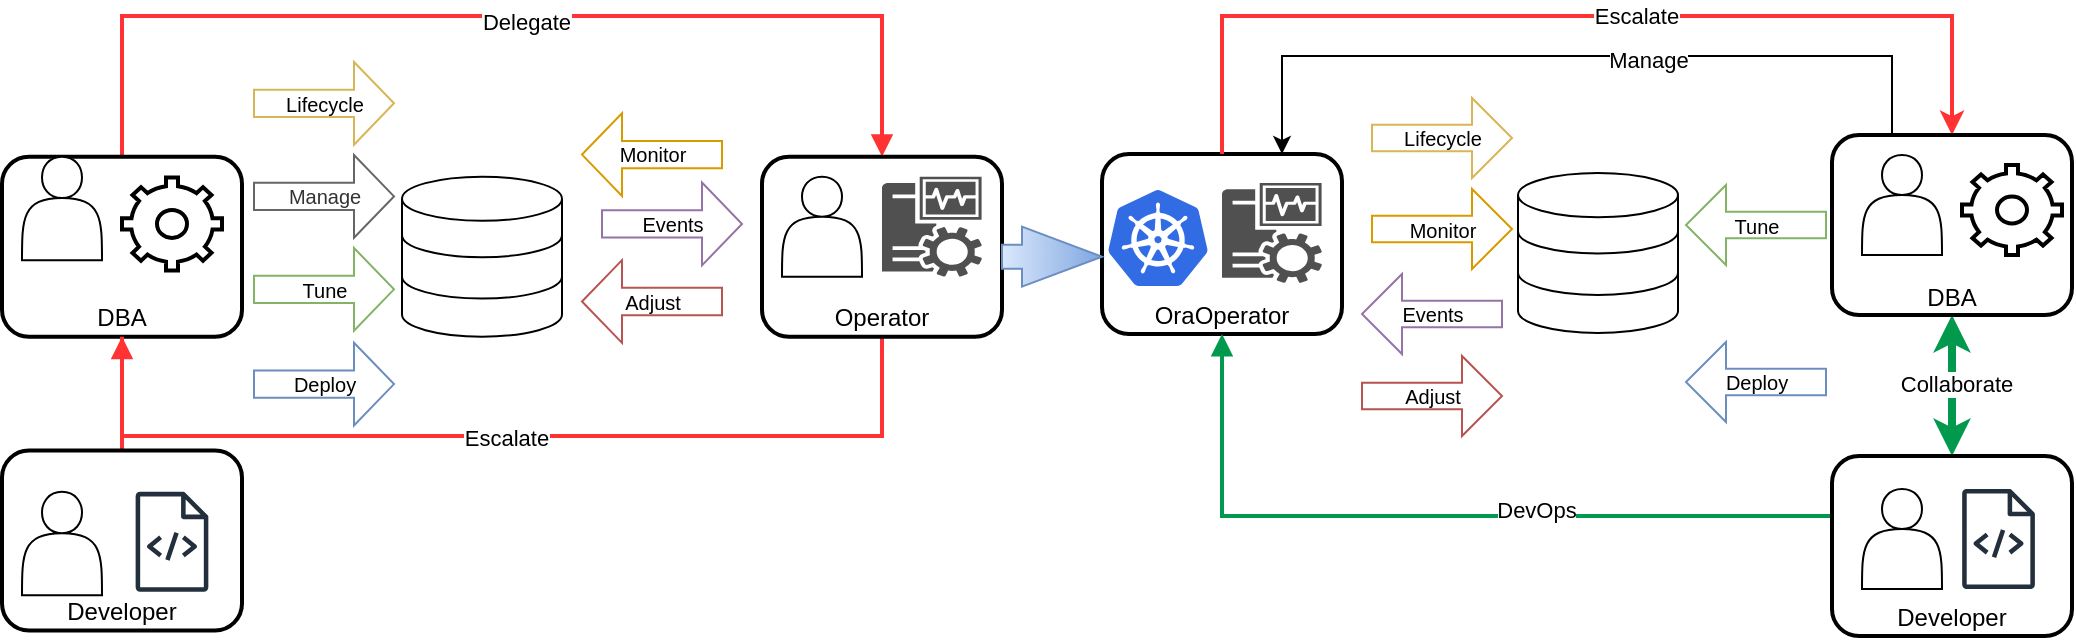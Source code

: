 <mxfile version="21.5.1" type="device">
  <diagram name="Page-1" id="QmSr-4TKQR8N7m5TjDtL">
    <mxGraphModel dx="1114" dy="854" grid="1" gridSize="10" guides="1" tooltips="1" connect="1" arrows="1" fold="1" page="1" pageScale="1" pageWidth="827" pageHeight="1169" math="0" shadow="0">
      <root>
        <mxCell id="0" />
        <mxCell id="1" value="OraOperator" style="" parent="0" />
        <mxCell id="3YXiN8gFlHAmzXTICd1u-24" value="Traditional" style="" parent="0" />
        <mxCell id="3YXiN8gFlHAmzXTICd1u-47" value="" style="group;direction=east;" vertex="1" connectable="0" parent="3YXiN8gFlHAmzXTICd1u-24">
          <mxGeometry x="10" y="320" width="1035" height="310" as="geometry" />
        </mxCell>
        <mxCell id="3YXiN8gFlHAmzXTICd1u-28" style="edgeStyle=orthogonalEdgeStyle;rounded=0;orthogonalLoop=1;jettySize=auto;html=1;exitX=0.5;exitY=0;exitDx=0;exitDy=0;entryX=0.5;entryY=0;entryDx=0;entryDy=0;fillColor=#f8cecc;strokeColor=#FF3333;strokeWidth=2;endArrow=block;endFill=1;" edge="1" parent="3YXiN8gFlHAmzXTICd1u-47" source="3YXiN8gFlHAmzXTICd1u-30" target="3YXiN8gFlHAmzXTICd1u-27">
          <mxGeometry relative="1" as="geometry">
            <Array as="points">
              <mxPoint x="420" />
              <mxPoint x="60" />
            </Array>
          </mxGeometry>
        </mxCell>
        <mxCell id="3YXiN8gFlHAmzXTICd1u-29" value="Delegate" style="edgeLabel;html=1;align=center;verticalAlign=middle;resizable=0;points=[];" vertex="1" connectable="0" parent="3YXiN8gFlHAmzXTICd1u-28">
          <mxGeometry x="0.046" y="-3" relative="1" as="geometry">
            <mxPoint as="offset" />
          </mxGeometry>
        </mxCell>
        <mxCell id="3YXiN8gFlHAmzXTICd1u-30" value="DBA" style="whiteSpace=wrap;html=1;rounded=1;strokeWidth=2;verticalAlign=bottom;direction=east;" vertex="1" parent="3YXiN8gFlHAmzXTICd1u-47">
          <mxGeometry y="70.348" width="120" height="90" as="geometry" />
        </mxCell>
        <mxCell id="3YXiN8gFlHAmzXTICd1u-25" style="edgeStyle=orthogonalEdgeStyle;rounded=0;orthogonalLoop=1;jettySize=auto;html=1;exitX=0.5;exitY=1;exitDx=0;exitDy=0;entryX=0.5;entryY=1;entryDx=0;entryDy=0;fillColor=#f8cecc;strokeColor=#FF3333;strokeWidth=2;endArrow=block;endFill=1;" edge="1" parent="3YXiN8gFlHAmzXTICd1u-47" source="3YXiN8gFlHAmzXTICd1u-27" target="3YXiN8gFlHAmzXTICd1u-30">
          <mxGeometry relative="1" as="geometry">
            <Array as="points">
              <mxPoint x="440" y="210" />
              <mxPoint x="60" y="210" />
            </Array>
          </mxGeometry>
        </mxCell>
        <mxCell id="3YXiN8gFlHAmzXTICd1u-26" value="Escalate" style="edgeLabel;html=1;align=center;verticalAlign=middle;resizable=0;points=[];" vertex="1" connectable="0" parent="3YXiN8gFlHAmzXTICd1u-25">
          <mxGeometry x="-0.009" y="1" relative="1" as="geometry">
            <mxPoint as="offset" />
          </mxGeometry>
        </mxCell>
        <mxCell id="3YXiN8gFlHAmzXTICd1u-31" value="" style="html=1;verticalLabelPosition=bottom;align=center;labelBackgroundColor=#ffffff;verticalAlign=top;strokeWidth=1;shadow=0;dashed=0;shape=mxgraph.ios7.icons.data;direction=east;" vertex="1" parent="3YXiN8gFlHAmzXTICd1u-47">
          <mxGeometry x="200" y="80.344" width="80" height="80" as="geometry" />
        </mxCell>
        <mxCell id="3YXiN8gFlHAmzXTICd1u-32" style="edgeStyle=orthogonalEdgeStyle;rounded=0;orthogonalLoop=1;jettySize=auto;html=1;exitX=0.5;exitY=0;exitDx=0;exitDy=0;entryX=0.5;entryY=1;entryDx=0;entryDy=0;strokeWidth=2;strokeColor=#FF3333;endArrow=none;endFill=0;" edge="1" parent="3YXiN8gFlHAmzXTICd1u-47" source="3YXiN8gFlHAmzXTICd1u-33" target="3YXiN8gFlHAmzXTICd1u-30">
          <mxGeometry relative="1" as="geometry">
            <mxPoint x="429.04" y="165.517" as="sourcePoint" />
            <mxPoint x="429.04" y="115.862" as="targetPoint" />
          </mxGeometry>
        </mxCell>
        <mxCell id="3YXiN8gFlHAmzXTICd1u-33" value="Developer" style="whiteSpace=wrap;html=1;rounded=1;strokeWidth=2;verticalAlign=bottom;direction=east;" vertex="1" parent="3YXiN8gFlHAmzXTICd1u-47">
          <mxGeometry y="217.241" width="120" height="90" as="geometry" />
        </mxCell>
        <mxCell id="3YXiN8gFlHAmzXTICd1u-34" value="" style="shape=actor;whiteSpace=wrap;html=1;direction=east;" vertex="1" parent="3YXiN8gFlHAmzXTICd1u-47">
          <mxGeometry x="10" y="237.931" width="40" height="51.724" as="geometry" />
        </mxCell>
        <mxCell id="3YXiN8gFlHAmzXTICd1u-35" value="" style="shape=actor;whiteSpace=wrap;html=1;direction=east;" vertex="1" parent="3YXiN8gFlHAmzXTICd1u-47">
          <mxGeometry x="10" y="70.345" width="40" height="51.724" as="geometry" />
        </mxCell>
        <mxCell id="3YXiN8gFlHAmzXTICd1u-37" value="" style="sketch=0;outlineConnect=0;fontColor=#232F3E;gradientColor=none;fillColor=#232F3D;strokeColor=none;dashed=0;verticalLabelPosition=bottom;verticalAlign=top;align=center;html=1;fontSize=12;fontStyle=0;aspect=fixed;pointerEvents=1;shape=mxgraph.aws4.source_code;direction=east;" vertex="1" parent="3YXiN8gFlHAmzXTICd1u-47">
          <mxGeometry x="66.73" y="237.931" width="36.53" height="50" as="geometry" />
        </mxCell>
        <mxCell id="3YXiN8gFlHAmzXTICd1u-38" value="" style="html=1;verticalLabelPosition=bottom;align=center;labelBackgroundColor=#ffffff;verticalAlign=top;strokeWidth=2;strokeColor=#000000;shadow=0;dashed=0;shape=mxgraph.ios7.icons.settings;direction=east;" vertex="1" parent="3YXiN8gFlHAmzXTICd1u-47">
          <mxGeometry x="60" y="80.69" width="50" height="46.552" as="geometry" />
        </mxCell>
        <mxCell id="3YXiN8gFlHAmzXTICd1u-40" value="Monitor" style="html=1;shadow=0;dashed=0;align=center;verticalAlign=middle;shape=mxgraph.arrows2.arrow;dy=0.67;dx=20;notch=0;fontSize=10;horizontal=1;fillColor=none;strokeColor=#d79b00;direction=east;flipH=1;" vertex="1" parent="3YXiN8gFlHAmzXTICd1u-47">
          <mxGeometry x="290" y="48.621" width="70" height="41.379" as="geometry" />
        </mxCell>
        <mxCell id="3YXiN8gFlHAmzXTICd1u-41" value="Adjust" style="html=1;shadow=0;dashed=0;align=center;verticalAlign=middle;shape=mxgraph.arrows2.arrow;dy=0.67;dx=20;notch=0;fontSize=10;horizontal=1;fillColor=none;strokeColor=#b85450;direction=east;flipH=1;" vertex="1" parent="3YXiN8gFlHAmzXTICd1u-47">
          <mxGeometry x="290" y="122.073" width="70" height="41.379" as="geometry" />
        </mxCell>
        <mxCell id="3YXiN8gFlHAmzXTICd1u-42" value="Events" style="html=1;shadow=0;dashed=0;align=center;verticalAlign=middle;shape=mxgraph.arrows2.arrow;dy=0.67;dx=20;notch=0;fontSize=10;horizontal=1;flipV=0;flipH=0;fillColor=none;strokeColor=#9673a6;direction=east;" vertex="1" parent="3YXiN8gFlHAmzXTICd1u-47">
          <mxGeometry x="300" y="83.28" width="70" height="41.379" as="geometry" />
        </mxCell>
        <mxCell id="3YXiN8gFlHAmzXTICd1u-43" value="Lifecycle" style="html=1;shadow=0;dashed=0;align=center;verticalAlign=middle;shape=mxgraph.arrows2.arrow;dy=0.67;dx=20;notch=0;fontSize=10;horizontal=1;flipV=0;flipH=0;fillColor=none;strokeColor=#d6b656;direction=east;" vertex="1" parent="3YXiN8gFlHAmzXTICd1u-47">
          <mxGeometry x="126" y="22.966" width="70" height="41.379" as="geometry" />
        </mxCell>
        <mxCell id="3YXiN8gFlHAmzXTICd1u-44" value="Tune" style="html=1;shadow=0;dashed=0;align=center;verticalAlign=middle;shape=mxgraph.arrows2.arrow;dy=0.67;dx=20;notch=0;fontSize=10;horizontal=1;flipV=0;flipH=0;fillColor=none;strokeColor=#82b366;direction=east;" vertex="1" parent="3YXiN8gFlHAmzXTICd1u-47">
          <mxGeometry x="126" y="115.969" width="70" height="41.379" as="geometry" />
        </mxCell>
        <mxCell id="3YXiN8gFlHAmzXTICd1u-45" value="Manage" style="html=1;shadow=0;dashed=0;align=center;verticalAlign=middle;shape=mxgraph.arrows2.arrow;dy=0.67;dx=20;notch=0;fontSize=10;horizontal=1;flipV=0;flipH=0;fillColor=none;fontColor=#333333;strokeColor=#666666;direction=east;" vertex="1" parent="3YXiN8gFlHAmzXTICd1u-47">
          <mxGeometry x="126" y="69.517" width="70" height="41.379" as="geometry" />
        </mxCell>
        <mxCell id="3YXiN8gFlHAmzXTICd1u-50" value="" style="group" vertex="1" connectable="0" parent="3YXiN8gFlHAmzXTICd1u-47">
          <mxGeometry x="380" y="70.349" width="120" height="90" as="geometry" />
        </mxCell>
        <mxCell id="3YXiN8gFlHAmzXTICd1u-27" value="Operator" style="whiteSpace=wrap;html=1;rounded=1;strokeWidth=2;verticalAlign=bottom;direction=east;" vertex="1" parent="3YXiN8gFlHAmzXTICd1u-50">
          <mxGeometry width="120" height="90.0" as="geometry" />
        </mxCell>
        <mxCell id="3YXiN8gFlHAmzXTICd1u-36" value="" style="shape=actor;whiteSpace=wrap;html=1;direction=east;" vertex="1" parent="3YXiN8gFlHAmzXTICd1u-50">
          <mxGeometry x="10" y="10.0" width="40" height="50.0" as="geometry" />
        </mxCell>
        <mxCell id="3YXiN8gFlHAmzXTICd1u-39" value="" style="sketch=0;pointerEvents=1;shadow=0;dashed=0;html=1;strokeColor=none;fillColor=#505050;labelPosition=center;verticalLabelPosition=bottom;verticalAlign=top;outlineConnect=0;align=center;shape=mxgraph.office.servers.monitoring_sql_reporting_services;direction=east;" vertex="1" parent="3YXiN8gFlHAmzXTICd1u-50">
          <mxGeometry x="60" y="10.0" width="50" height="50.0" as="geometry" />
        </mxCell>
        <mxCell id="3YXiN8gFlHAmzXTICd1u-1" value="" style="group" vertex="1" connectable="0" parent="3YXiN8gFlHAmzXTICd1u-47">
          <mxGeometry x="550" width="485" height="310" as="geometry" />
        </mxCell>
        <mxCell id="dnYPMceCdqJ86rZ7KKY0-49" value="OraOperator" style="whiteSpace=wrap;html=1;rounded=1;strokeWidth=2;verticalAlign=bottom;" parent="3YXiN8gFlHAmzXTICd1u-1" vertex="1">
          <mxGeometry y="69" width="120" height="90" as="geometry" />
        </mxCell>
        <mxCell id="dnYPMceCdqJ86rZ7KKY0-92" style="edgeStyle=orthogonalEdgeStyle;rounded=0;orthogonalLoop=1;jettySize=auto;html=1;exitX=0.5;exitY=0;exitDx=0;exitDy=0;entryX=0.5;entryY=0;entryDx=0;entryDy=0;strokeWidth=2;endArrow=none;endFill=0;startArrow=classic;startFill=1;strokeColor=#FF3333;" parent="3YXiN8gFlHAmzXTICd1u-1" source="dnYPMceCdqJ86rZ7KKY0-51" target="dnYPMceCdqJ86rZ7KKY0-49" edge="1">
          <mxGeometry relative="1" as="geometry">
            <Array as="points">
              <mxPoint x="425" />
              <mxPoint x="60" />
            </Array>
          </mxGeometry>
        </mxCell>
        <mxCell id="dnYPMceCdqJ86rZ7KKY0-94" value="Escalate" style="edgeLabel;html=1;align=center;verticalAlign=middle;resizable=0;points=[];" parent="dnYPMceCdqJ86rZ7KKY0-92" vertex="1" connectable="0">
          <mxGeometry x="-0.118" relative="1" as="geometry">
            <mxPoint as="offset" />
          </mxGeometry>
        </mxCell>
        <mxCell id="3YXiN8gFlHAmzXTICd1u-57" style="edgeStyle=orthogonalEdgeStyle;rounded=0;orthogonalLoop=1;jettySize=auto;html=1;exitX=0.5;exitY=1;exitDx=0;exitDy=0;startArrow=classic;startFill=1;fillColor=#6d8764;strokeColor=#00994D;strokeWidth=4;" edge="1" parent="3YXiN8gFlHAmzXTICd1u-1" source="dnYPMceCdqJ86rZ7KKY0-51">
          <mxGeometry relative="1" as="geometry">
            <mxPoint x="425" y="220" as="targetPoint" />
          </mxGeometry>
        </mxCell>
        <mxCell id="3YXiN8gFlHAmzXTICd1u-58" value="Collaborate" style="edgeLabel;html=1;align=center;verticalAlign=middle;resizable=0;points=[];" vertex="1" connectable="0" parent="3YXiN8gFlHAmzXTICd1u-57">
          <mxGeometry x="-0.037" y="2" relative="1" as="geometry">
            <mxPoint as="offset" />
          </mxGeometry>
        </mxCell>
        <mxCell id="dnYPMceCdqJ86rZ7KKY0-52" value="" style="html=1;verticalLabelPosition=bottom;align=center;labelBackgroundColor=#ffffff;verticalAlign=top;strokeWidth=1;shadow=0;dashed=0;shape=mxgraph.ios7.icons.data;" parent="3YXiN8gFlHAmzXTICd1u-1" vertex="1">
          <mxGeometry x="208" y="78.5" width="80" height="80" as="geometry" />
        </mxCell>
        <mxCell id="dnYPMceCdqJ86rZ7KKY0-91" style="edgeStyle=orthogonalEdgeStyle;rounded=0;orthogonalLoop=1;jettySize=auto;html=1;strokeColor=#00994D;strokeWidth=2;endArrow=block;endFill=1;" parent="3YXiN8gFlHAmzXTICd1u-1" source="dnYPMceCdqJ86rZ7KKY0-53" edge="1">
          <mxGeometry relative="1" as="geometry">
            <Array as="points">
              <mxPoint x="425" y="250" />
              <mxPoint x="60" y="250" />
              <mxPoint x="60" y="159" />
            </Array>
            <mxPoint x="60" y="159" as="targetPoint" />
          </mxGeometry>
        </mxCell>
        <mxCell id="dnYPMceCdqJ86rZ7KKY0-93" value="DevOps" style="edgeLabel;html=1;align=center;verticalAlign=middle;resizable=0;points=[];" parent="dnYPMceCdqJ86rZ7KKY0-91" vertex="1" connectable="0">
          <mxGeometry x="-0.252" y="-3" relative="1" as="geometry">
            <mxPoint as="offset" />
          </mxGeometry>
        </mxCell>
        <mxCell id="dnYPMceCdqJ86rZ7KKY0-75" value="" style="sketch=0;pointerEvents=1;shadow=0;dashed=0;html=1;strokeColor=none;fillColor=#505050;labelPosition=center;verticalLabelPosition=bottom;verticalAlign=top;outlineConnect=0;align=center;shape=mxgraph.office.servers.monitoring_sql_reporting_services;" parent="3YXiN8gFlHAmzXTICd1u-1" vertex="1">
          <mxGeometry x="60" y="83.5" width="50" height="50" as="geometry" />
        </mxCell>
        <mxCell id="dnYPMceCdqJ86rZ7KKY0-77" value="Monitor" style="html=1;shadow=0;dashed=0;align=center;verticalAlign=middle;shape=mxgraph.arrows2.arrow;dy=0.67;dx=20;notch=0;fontSize=10;horizontal=1;fillColor=none;strokeColor=#d79b00;" parent="3YXiN8gFlHAmzXTICd1u-1" vertex="1">
          <mxGeometry x="135" y="86.5" width="70" height="40" as="geometry" />
        </mxCell>
        <mxCell id="dnYPMceCdqJ86rZ7KKY0-79" value="Adjust" style="html=1;shadow=0;dashed=0;align=center;verticalAlign=middle;shape=mxgraph.arrows2.arrow;dy=0.67;dx=20;notch=0;fontSize=10;horizontal=1;fillColor=none;strokeColor=#b85450;" parent="3YXiN8gFlHAmzXTICd1u-1" vertex="1">
          <mxGeometry x="130" y="170" width="70" height="40" as="geometry" />
        </mxCell>
        <mxCell id="dnYPMceCdqJ86rZ7KKY0-80" value="Events" style="html=1;shadow=0;dashed=0;align=center;verticalAlign=middle;shape=mxgraph.arrows2.arrow;dy=0.67;dx=20;notch=0;fontSize=10;horizontal=1;flipV=0;flipH=1;fillColor=none;strokeColor=#9673a6;" parent="3YXiN8gFlHAmzXTICd1u-1" vertex="1">
          <mxGeometry x="130" y="129" width="70" height="40" as="geometry" />
        </mxCell>
        <mxCell id="dnYPMceCdqJ86rZ7KKY0-81" value="Lifecycle" style="html=1;shadow=0;dashed=0;align=center;verticalAlign=middle;shape=mxgraph.arrows2.arrow;dy=0.67;dx=20;notch=0;fontSize=10;horizontal=1;flipV=0;flipH=0;fillColor=none;strokeColor=#d6b656;" parent="3YXiN8gFlHAmzXTICd1u-1" vertex="1">
          <mxGeometry x="135" y="41" width="70" height="40" as="geometry" />
        </mxCell>
        <mxCell id="dnYPMceCdqJ86rZ7KKY0-82" value="Tune" style="html=1;shadow=0;dashed=0;align=center;verticalAlign=middle;shape=mxgraph.arrows2.arrow;dy=0.67;dx=20;notch=0;fontSize=10;horizontal=1;flipV=0;flipH=1;fillColor=none;strokeColor=#82b366;" parent="3YXiN8gFlHAmzXTICd1u-1" vertex="1">
          <mxGeometry x="292" y="84.5" width="70" height="40" as="geometry" />
        </mxCell>
        <mxCell id="dnYPMceCdqJ86rZ7KKY0-84" value="Deploy" style="html=1;shadow=0;dashed=0;align=center;verticalAlign=middle;shape=mxgraph.arrows2.arrow;dy=0.67;dx=20;notch=0;fontSize=10;horizontal=1;flipV=0;flipH=1;fillColor=none;strokeColor=#6c8ebf;" parent="3YXiN8gFlHAmzXTICd1u-1" vertex="1">
          <mxGeometry x="292" y="163" width="70" height="40" as="geometry" />
        </mxCell>
        <mxCell id="dnYPMceCdqJ86rZ7KKY0-89" value="" style="image;sketch=0;aspect=fixed;html=1;points=[];align=center;fontSize=12;image=img/lib/mscae/Kubernetes.svg;" parent="3YXiN8gFlHAmzXTICd1u-1" vertex="1">
          <mxGeometry x="3" y="87" width="50" height="48" as="geometry" />
        </mxCell>
        <mxCell id="3YXiN8gFlHAmzXTICd1u-56" value="" style="group" vertex="1" connectable="0" parent="3YXiN8gFlHAmzXTICd1u-1">
          <mxGeometry x="365" y="220" width="120" height="90" as="geometry" />
        </mxCell>
        <mxCell id="dnYPMceCdqJ86rZ7KKY0-53" value="Developer" style="whiteSpace=wrap;html=1;rounded=1;strokeWidth=2;verticalAlign=bottom;" parent="3YXiN8gFlHAmzXTICd1u-56" vertex="1">
          <mxGeometry width="120" height="90" as="geometry" />
        </mxCell>
        <mxCell id="dnYPMceCdqJ86rZ7KKY0-57" value="" style="shape=actor;whiteSpace=wrap;html=1;" parent="3YXiN8gFlHAmzXTICd1u-56" vertex="1">
          <mxGeometry x="15" y="16.5" width="40" height="50" as="geometry" />
        </mxCell>
        <mxCell id="dnYPMceCdqJ86rZ7KKY0-60" value="" style="sketch=0;outlineConnect=0;fontColor=#232F3E;gradientColor=none;fillColor=#232F3D;strokeColor=none;dashed=0;verticalLabelPosition=bottom;verticalAlign=top;align=center;html=1;fontSize=12;fontStyle=0;aspect=fixed;pointerEvents=1;shape=mxgraph.aws4.source_code;" parent="3YXiN8gFlHAmzXTICd1u-56" vertex="1">
          <mxGeometry x="65" y="16.5" width="36.53" height="50" as="geometry" />
        </mxCell>
        <mxCell id="3YXiN8gFlHAmzXTICd1u-60" value="" style="group" vertex="1" connectable="0" parent="3YXiN8gFlHAmzXTICd1u-1">
          <mxGeometry x="365" y="59.5" width="120" height="90" as="geometry" />
        </mxCell>
        <mxCell id="dnYPMceCdqJ86rZ7KKY0-51" value="DBA" style="whiteSpace=wrap;html=1;rounded=1;strokeWidth=2;verticalAlign=bottom;" parent="3YXiN8gFlHAmzXTICd1u-60" vertex="1">
          <mxGeometry width="120" height="90" as="geometry" />
        </mxCell>
        <mxCell id="dnYPMceCdqJ86rZ7KKY0-58" value="" style="shape=actor;whiteSpace=wrap;html=1;" parent="3YXiN8gFlHAmzXTICd1u-60" vertex="1">
          <mxGeometry x="15" y="10" width="40" height="50" as="geometry" />
        </mxCell>
        <mxCell id="dnYPMceCdqJ86rZ7KKY0-63" value="" style="html=1;verticalLabelPosition=bottom;align=center;labelBackgroundColor=#ffffff;verticalAlign=top;strokeWidth=2;strokeColor=#000000;shadow=0;dashed=0;shape=mxgraph.ios7.icons.settings;" parent="3YXiN8gFlHAmzXTICd1u-60" vertex="1">
          <mxGeometry x="65" y="15" width="50" height="45" as="geometry" />
        </mxCell>
        <mxCell id="3YXiN8gFlHAmzXTICd1u-61" style="edgeStyle=orthogonalEdgeStyle;rounded=0;orthogonalLoop=1;jettySize=auto;html=1;exitX=0.25;exitY=0;exitDx=0;exitDy=0;entryX=0.75;entryY=0;entryDx=0;entryDy=0;" edge="1" parent="3YXiN8gFlHAmzXTICd1u-1" source="dnYPMceCdqJ86rZ7KKY0-51" target="dnYPMceCdqJ86rZ7KKY0-49">
          <mxGeometry relative="1" as="geometry">
            <Array as="points">
              <mxPoint x="395" y="20" />
              <mxPoint x="90" y="20" />
            </Array>
          </mxGeometry>
        </mxCell>
        <mxCell id="3YXiN8gFlHAmzXTICd1u-62" value="Manage" style="edgeLabel;html=1;align=center;verticalAlign=middle;resizable=0;points=[];" vertex="1" connectable="0" parent="3YXiN8gFlHAmzXTICd1u-61">
          <mxGeometry x="-0.179" y="2" relative="1" as="geometry">
            <mxPoint as="offset" />
          </mxGeometry>
        </mxCell>
        <mxCell id="3YXiN8gFlHAmzXTICd1u-46" value="Deploy" style="html=1;shadow=0;dashed=0;align=center;verticalAlign=middle;shape=mxgraph.arrows2.arrow;dy=0.67;dx=20;notch=0;fontSize=10;horizontal=1;flipV=0;flipH=0;fillColor=none;strokeColor=#6c8ebf;direction=east;" vertex="1" parent="3YXiN8gFlHAmzXTICd1u-47">
          <mxGeometry x="126" y="163.345" width="70" height="41.379" as="geometry" />
        </mxCell>
        <mxCell id="3YXiN8gFlHAmzXTICd1u-59" value="" style="html=1;shadow=0;dashed=0;align=center;verticalAlign=middle;shape=mxgraph.arrows2.arrow;dy=0.6;dx=40;notch=0;fillColor=#dae8fc;gradientColor=#7ea6e0;strokeColor=#6c8ebf;gradientDirection=east;" vertex="1" parent="3YXiN8gFlHAmzXTICd1u-47">
          <mxGeometry x="500" y="105.34" width="50" height="30" as="geometry" />
        </mxCell>
      </root>
    </mxGraphModel>
  </diagram>
</mxfile>
